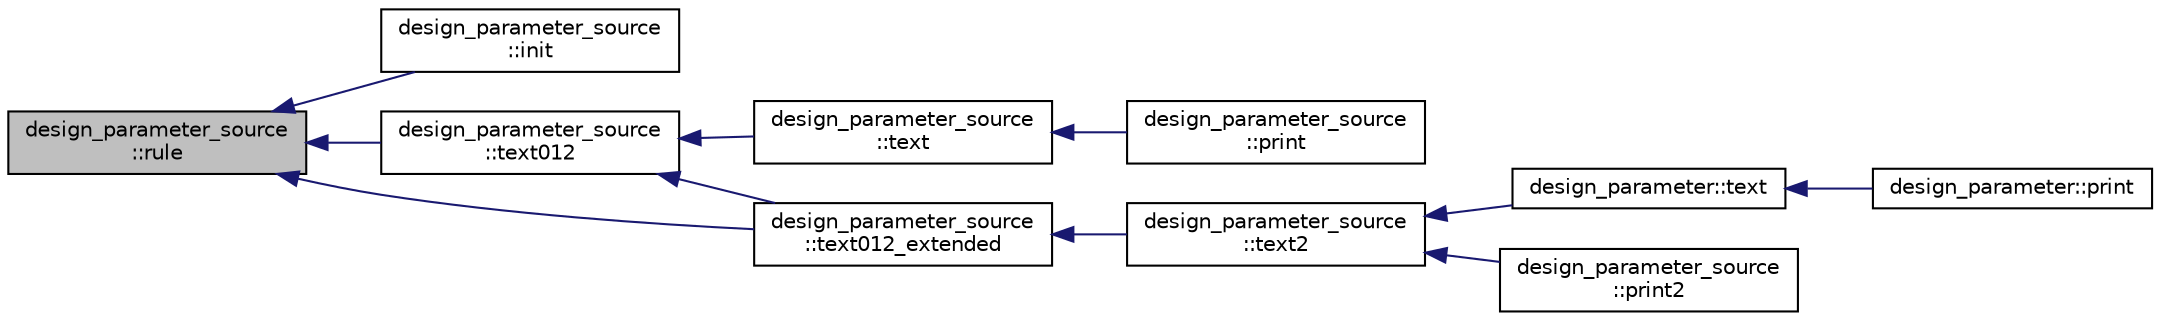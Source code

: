 digraph "design_parameter_source::rule"
{
  edge [fontname="Helvetica",fontsize="10",labelfontname="Helvetica",labelfontsize="10"];
  node [fontname="Helvetica",fontsize="10",shape=record];
  rankdir="LR";
  Node663 [label="design_parameter_source\l::rule",height=0.2,width=0.4,color="black", fillcolor="grey75", style="filled", fontcolor="black"];
  Node663 -> Node664 [dir="back",color="midnightblue",fontsize="10",style="solid",fontname="Helvetica"];
  Node664 [label="design_parameter_source\l::init",height=0.2,width=0.4,color="black", fillcolor="white", style="filled",URL="$df/d4b/classdesign__parameter__source.html#afccf1773adfffec18fd96efaec208b93"];
  Node663 -> Node665 [dir="back",color="midnightblue",fontsize="10",style="solid",fontname="Helvetica"];
  Node665 [label="design_parameter_source\l::text012",height=0.2,width=0.4,color="black", fillcolor="white", style="filled",URL="$df/d4b/classdesign__parameter__source.html#afa2c39e6ed9f674b1c21c39f9a6a392a"];
  Node665 -> Node666 [dir="back",color="midnightblue",fontsize="10",style="solid",fontname="Helvetica"];
  Node666 [label="design_parameter_source\l::text",height=0.2,width=0.4,color="black", fillcolor="white", style="filled",URL="$df/d4b/classdesign__parameter__source.html#a9e8e88ae72c857cde0d30f7b97a742ac"];
  Node666 -> Node667 [dir="back",color="midnightblue",fontsize="10",style="solid",fontname="Helvetica"];
  Node667 [label="design_parameter_source\l::print",height=0.2,width=0.4,color="black", fillcolor="white", style="filled",URL="$df/d4b/classdesign__parameter__source.html#a50fb37085011959ea40a4087353377b4"];
  Node665 -> Node668 [dir="back",color="midnightblue",fontsize="10",style="solid",fontname="Helvetica"];
  Node668 [label="design_parameter_source\l::text012_extended",height=0.2,width=0.4,color="black", fillcolor="white", style="filled",URL="$df/d4b/classdesign__parameter__source.html#afa19c645725011722b75da5dee8b0945"];
  Node668 -> Node669 [dir="back",color="midnightblue",fontsize="10",style="solid",fontname="Helvetica"];
  Node669 [label="design_parameter_source\l::text2",height=0.2,width=0.4,color="black", fillcolor="white", style="filled",URL="$df/d4b/classdesign__parameter__source.html#a729d62efa57d73e420470d47902c4bf2"];
  Node669 -> Node670 [dir="back",color="midnightblue",fontsize="10",style="solid",fontname="Helvetica"];
  Node670 [label="design_parameter::text",height=0.2,width=0.4,color="black", fillcolor="white", style="filled",URL="$da/d94/classdesign__parameter.html#a200510dc60483800cc6985b77d4ee50c"];
  Node670 -> Node671 [dir="back",color="midnightblue",fontsize="10",style="solid",fontname="Helvetica"];
  Node671 [label="design_parameter::print",height=0.2,width=0.4,color="black", fillcolor="white", style="filled",URL="$da/d94/classdesign__parameter.html#ac9c431a5408809b0c229eacaa924781b"];
  Node669 -> Node672 [dir="back",color="midnightblue",fontsize="10",style="solid",fontname="Helvetica"];
  Node672 [label="design_parameter_source\l::print2",height=0.2,width=0.4,color="black", fillcolor="white", style="filled",URL="$df/d4b/classdesign__parameter__source.html#a5e22836b470986f95bfcb322dfc37e82"];
  Node663 -> Node668 [dir="back",color="midnightblue",fontsize="10",style="solid",fontname="Helvetica"];
}
